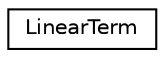 digraph "Graphical Class Hierarchy"
{
 // LATEX_PDF_SIZE
  edge [fontname="Helvetica",fontsize="10",labelfontname="Helvetica",labelfontsize="10"];
  node [fontname="Helvetica",fontsize="10",shape=record];
  rankdir="LR";
  Node0 [label="LinearTerm",height=0.2,width=0.4,color="black", fillcolor="white", style="filled",URL="$structoperations__research_1_1math__opt_1_1_linear_term.html",tooltip=" "];
}
